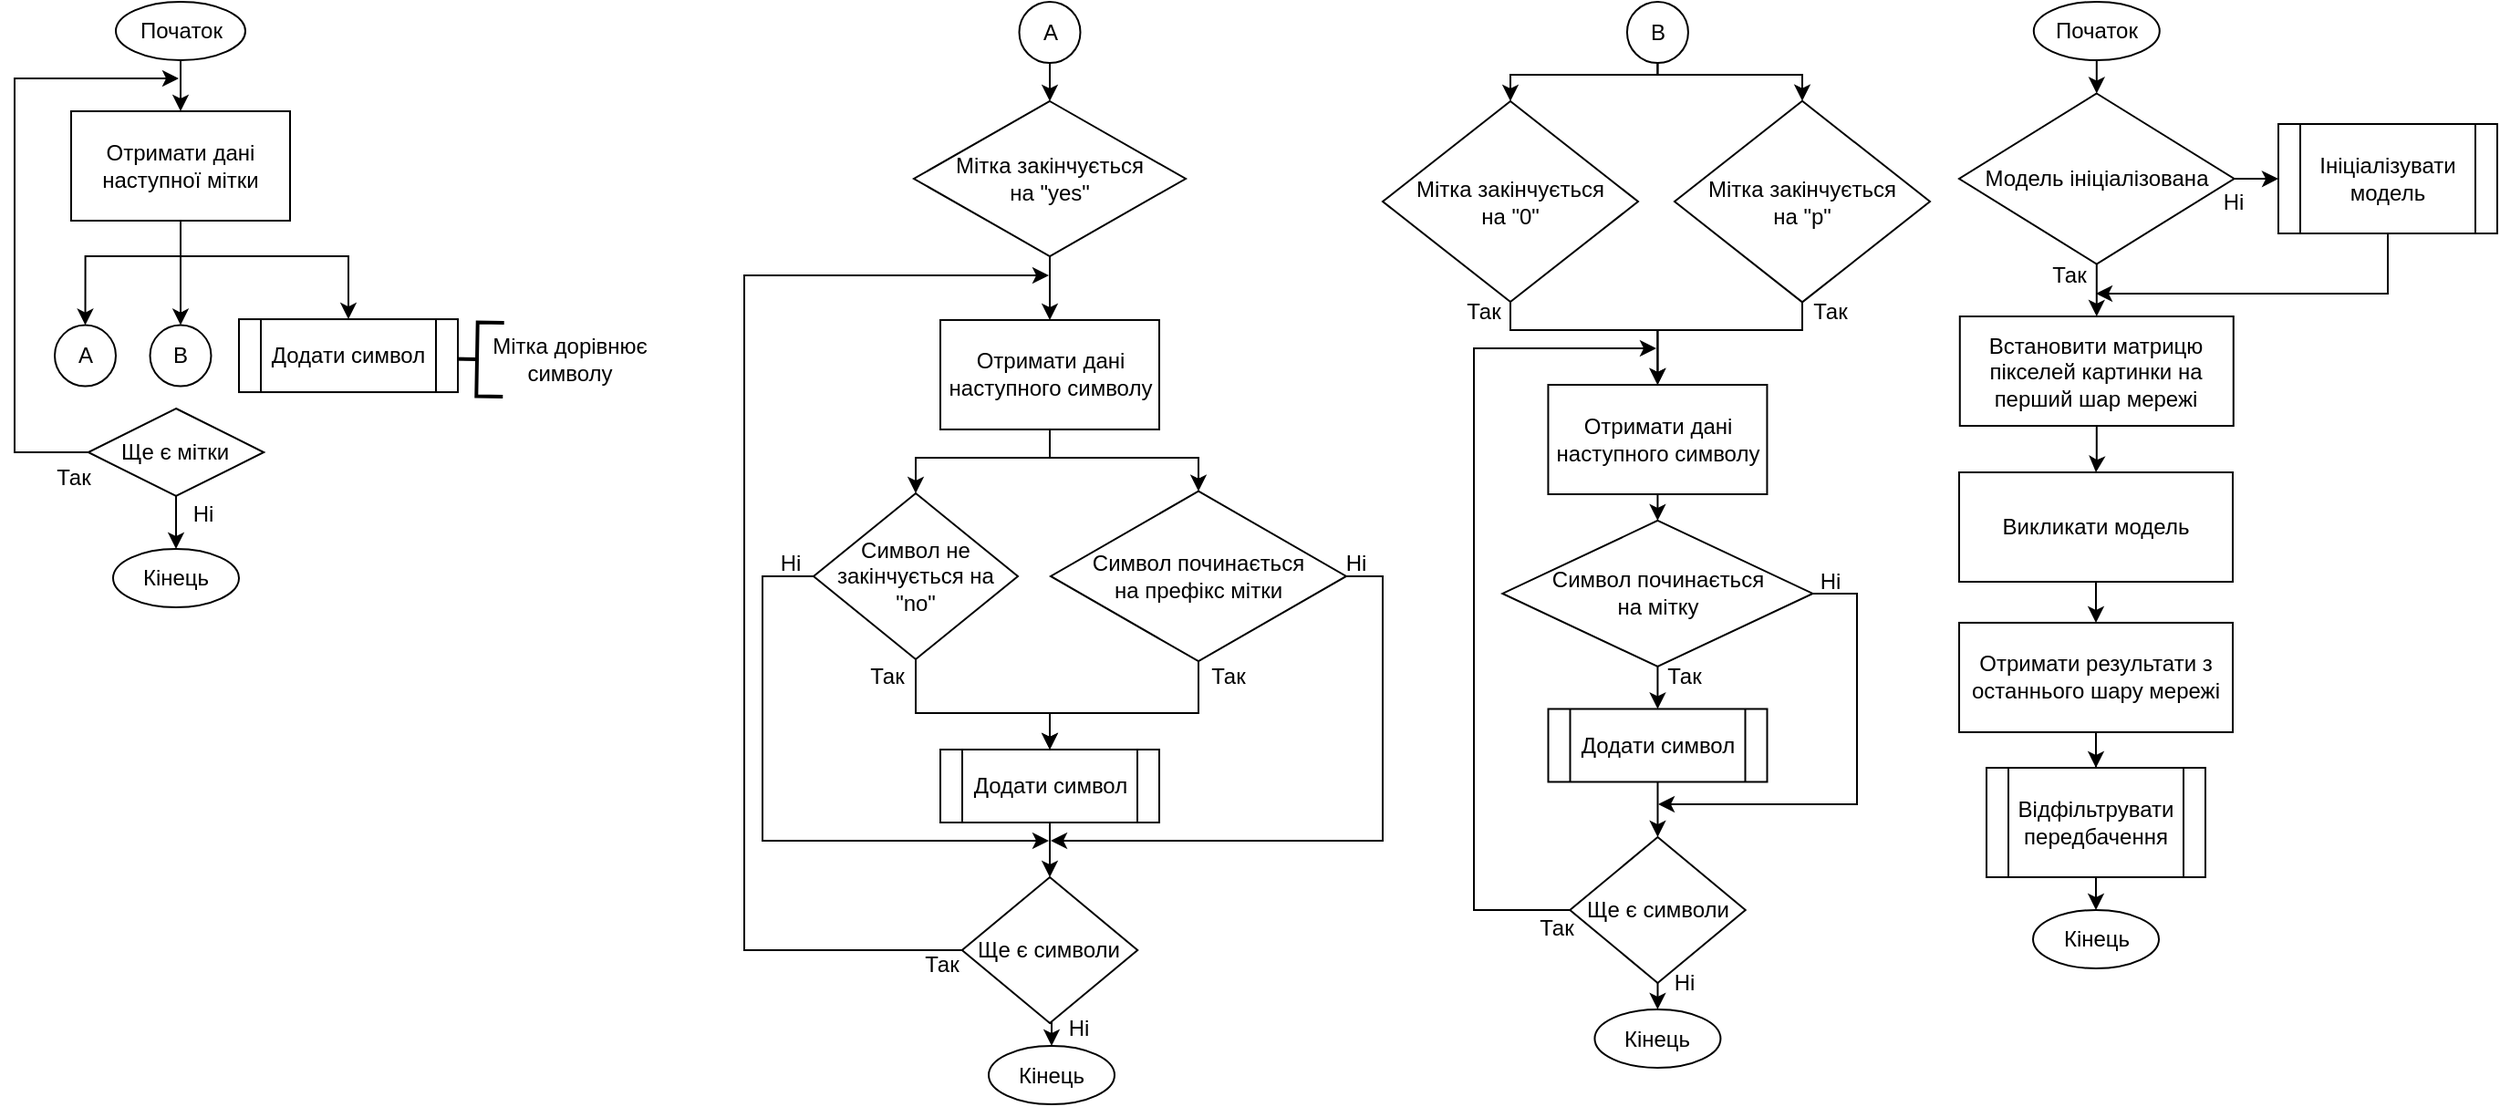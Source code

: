 <mxfile version="13.2.6"><diagram id="o0rIOjiygiifGif5NtPV" name="Page-1"><mxGraphModel dx="1662" dy="830" grid="1" gridSize="10" guides="1" tooltips="1" connect="1" arrows="1" fold="1" page="1" pageScale="1" pageWidth="827" pageHeight="1169" math="0" shadow="0"><root><mxCell id="0"/><mxCell id="1" parent="0"/><mxCell id="MTQFrh6PxjJGrnPQP08P-51" style="edgeStyle=orthogonalEdgeStyle;rounded=0;orthogonalLoop=1;jettySize=auto;html=1;exitX=0.5;exitY=1;exitDx=0;exitDy=0;entryX=0.5;entryY=0;entryDx=0;entryDy=0;" parent="1" source="MTQFrh6PxjJGrnPQP08P-13" target="9t7Ple-27Udifrsox4Lq-62" edge="1"><mxGeometry relative="1" as="geometry"><mxPoint x="607.495" y="180.0" as="targetPoint"/></mxGeometry></mxCell><mxCell id="MTQFrh6PxjJGrnPQP08P-13" value="&lt;div&gt;Мітка закінчується&lt;/div&gt;&lt;div&gt;на &quot;yes&quot;&lt;/div&gt;" style="rhombus;whiteSpace=wrap;html=1;" parent="1" vertex="1"><mxGeometry x="533" y="54.5" width="149" height="85" as="geometry"/></mxCell><mxCell id="9t7Ple-27Udifrsox4Lq-14" style="edgeStyle=orthogonalEdgeStyle;rounded=0;orthogonalLoop=1;jettySize=auto;html=1;exitX=0;exitY=0.5;exitDx=0;exitDy=0;" edge="1" parent="1" source="MTQFrh6PxjJGrnPQP08P-14"><mxGeometry relative="1" as="geometry"><mxPoint x="607" y="460" as="targetPoint"/><Array as="points"><mxPoint x="450" y="315"/><mxPoint x="450" y="460"/></Array></mxGeometry></mxCell><mxCell id="9t7Ple-27Udifrsox4Lq-83" style="edgeStyle=orthogonalEdgeStyle;rounded=0;orthogonalLoop=1;jettySize=auto;html=1;entryX=0.5;entryY=0;entryDx=0;entryDy=0;" edge="1" parent="1" source="MTQFrh6PxjJGrnPQP08P-14" target="9t7Ple-27Udifrsox4Lq-82"><mxGeometry relative="1" as="geometry"><Array as="points"><mxPoint x="534" y="390"/><mxPoint x="607" y="390"/></Array></mxGeometry></mxCell><mxCell id="MTQFrh6PxjJGrnPQP08P-14" value="Символ не закінчується на &quot;no&quot;" style="rhombus;whiteSpace=wrap;html=1;" parent="1" vertex="1"><mxGeometry x="478" y="269.47" width="112" height="91" as="geometry"/></mxCell><mxCell id="9t7Ple-27Udifrsox4Lq-66" style="edgeStyle=orthogonalEdgeStyle;rounded=0;orthogonalLoop=1;jettySize=auto;html=1;exitX=1;exitY=0.5;exitDx=0;exitDy=0;" edge="1" parent="1" source="MTQFrh6PxjJGrnPQP08P-15"><mxGeometry relative="1" as="geometry"><mxPoint x="608" y="460" as="targetPoint"/><Array as="points"><mxPoint x="790" y="315"/><mxPoint x="790" y="460"/></Array></mxGeometry></mxCell><mxCell id="9t7Ple-27Udifrsox4Lq-84" style="edgeStyle=orthogonalEdgeStyle;rounded=0;orthogonalLoop=1;jettySize=auto;html=1;entryX=0.5;entryY=0;entryDx=0;entryDy=0;" edge="1" parent="1" source="MTQFrh6PxjJGrnPQP08P-15" target="9t7Ple-27Udifrsox4Lq-82"><mxGeometry relative="1" as="geometry"><Array as="points"><mxPoint x="689" y="390"/><mxPoint x="607" y="390"/></Array></mxGeometry></mxCell><mxCell id="MTQFrh6PxjJGrnPQP08P-15" value="&lt;div&gt;Символ починається&lt;/div&gt;&lt;div&gt;на префікс мітки&lt;/div&gt;" style="rhombus;whiteSpace=wrap;html=1;" parent="1" vertex="1"><mxGeometry x="608" y="268.34" width="162" height="93.26" as="geometry"/></mxCell><mxCell id="MTQFrh6PxjJGrnPQP08P-57" style="edgeStyle=orthogonalEdgeStyle;rounded=0;orthogonalLoop=1;jettySize=auto;html=1;entryX=0.5;entryY=0;entryDx=0;entryDy=0;exitX=0.5;exitY=1;exitDx=0;exitDy=0;" parent="1" source="9t7Ple-27Udifrsox4Lq-96" target="MTQFrh6PxjJGrnPQP08P-13" edge="1"><mxGeometry relative="1" as="geometry"><mxPoint x="630" y="32" as="sourcePoint"/><Array as="points"><mxPoint x="608" y="32"/><mxPoint x="608" y="32"/></Array></mxGeometry></mxCell><mxCell id="MTQFrh6PxjJGrnPQP08P-105" value="" style="edgeStyle=orthogonalEdgeStyle;rounded=0;orthogonalLoop=1;jettySize=auto;html=1;exitX=0.5;exitY=1;exitDx=0;exitDy=0;" parent="1" source="9t7Ple-27Udifrsox4Lq-82" target="MTQFrh6PxjJGrnPQP08P-103" edge="1"><mxGeometry relative="1" as="geometry"><mxPoint x="605.5" y="462" as="sourcePoint"/></mxGeometry></mxCell><mxCell id="MTQFrh6PxjJGrnPQP08P-41" value="Так" style="text;html=1;align=center;verticalAlign=middle;resizable=0;points=[];autosize=1;" parent="1" vertex="1"><mxGeometry x="503" y="360.47" width="30" height="20" as="geometry"/></mxCell><mxCell id="MTQFrh6PxjJGrnPQP08P-43" value="Так" style="text;html=1;align=center;verticalAlign=middle;resizable=0;points=[];autosize=1;" parent="1" vertex="1"><mxGeometry x="690" y="360.47" width="30" height="20" as="geometry"/></mxCell><mxCell id="MTQFrh6PxjJGrnPQP08P-44" value="Ні" style="text;html=1;align=center;verticalAlign=middle;resizable=0;points=[];autosize=1;" parent="1" vertex="1"><mxGeometry x="760" y="298" width="30" height="20" as="geometry"/></mxCell><mxCell id="9t7Ple-27Udifrsox4Lq-61" style="edgeStyle=orthogonalEdgeStyle;rounded=0;orthogonalLoop=1;jettySize=auto;html=1;entryX=0.5;entryY=0;entryDx=0;entryDy=0;exitX=0.5;exitY=1;exitDx=0;exitDy=0;" edge="1" parent="1" source="9t7Ple-27Udifrsox4Lq-62" target="MTQFrh6PxjJGrnPQP08P-15"><mxGeometry relative="1" as="geometry"><mxPoint x="607" y="250" as="sourcePoint"/><Array as="points"><mxPoint x="607" y="250"/><mxPoint x="689" y="250"/></Array></mxGeometry></mxCell><mxCell id="MTQFrh6PxjJGrnPQP08P-55" value="Ні" style="text;html=1;align=center;verticalAlign=middle;resizable=0;points=[];autosize=1;" parent="1" vertex="1"><mxGeometry x="608" y="552.5" width="30" height="20" as="geometry"/></mxCell><mxCell id="MTQFrh6PxjJGrnPQP08P-60" value="Так" style="text;html=1;align=center;verticalAlign=middle;resizable=0;points=[];autosize=1;" parent="1" vertex="1"><mxGeometry x="533" y="518" width="30" height="20" as="geometry"/></mxCell><mxCell id="9t7Ple-27Udifrsox4Lq-73" style="edgeStyle=orthogonalEdgeStyle;rounded=0;orthogonalLoop=1;jettySize=auto;html=1;exitX=0.5;exitY=1;exitDx=0;exitDy=0;entryX=0.5;entryY=0;entryDx=0;entryDy=0;" edge="1" parent="1" source="MTQFrh6PxjJGrnPQP08P-62" target="9t7Ple-27Udifrsox4Lq-75"><mxGeometry relative="1" as="geometry"><mxPoint x="940.72" y="212" as="targetPoint"/><Array as="points"><mxPoint x="1020" y="180"/><mxPoint x="941" y="180"/></Array></mxGeometry></mxCell><mxCell id="MTQFrh6PxjJGrnPQP08P-62" value="&lt;div&gt;Мітка закінчується&lt;/div&gt;&lt;div&gt;на &quot;p&quot;&lt;/div&gt;" style="rhombus;whiteSpace=wrap;html=1;" parent="1" vertex="1"><mxGeometry x="950" y="54.34" width="140" height="110.36" as="geometry"/></mxCell><mxCell id="MTQFrh6PxjJGrnPQP08P-65" style="edgeStyle=orthogonalEdgeStyle;rounded=0;orthogonalLoop=1;jettySize=auto;html=1;exitX=1;exitY=0.5;exitDx=0;exitDy=0;" parent="1" source="MTQFrh6PxjJGrnPQP08P-66" edge="1"><mxGeometry relative="1" as="geometry"><mxPoint x="941" y="440" as="targetPoint"/><Array as="points"><mxPoint x="1050" y="324"/><mxPoint x="1050" y="440"/></Array></mxGeometry></mxCell><mxCell id="MTQFrh6PxjJGrnPQP08P-66" value="&lt;div&gt;Символ починається&lt;/div&gt;&lt;div&gt;на мітку&lt;/div&gt;" style="rhombus;whiteSpace=wrap;html=1;" parent="1" vertex="1"><mxGeometry x="855.69" y="284.47" width="170.06" height="80" as="geometry"/></mxCell><mxCell id="9t7Ple-27Udifrsox4Lq-70" style="edgeStyle=orthogonalEdgeStyle;rounded=0;orthogonalLoop=1;jettySize=auto;html=1;entryX=0.5;entryY=0;entryDx=0;entryDy=0;" edge="1" parent="1" target="9t7Ple-27Udifrsox4Lq-68"><mxGeometry relative="1" as="geometry"><mxPoint x="940.72" y="30" as="sourcePoint"/><Array as="points"><mxPoint x="941" y="40"/><mxPoint x="860" y="40"/></Array></mxGeometry></mxCell><mxCell id="9t7Ple-27Udifrsox4Lq-71" style="edgeStyle=orthogonalEdgeStyle;rounded=0;orthogonalLoop=1;jettySize=auto;html=1;entryX=0.5;entryY=0;entryDx=0;entryDy=0;exitX=0.5;exitY=1;exitDx=0;exitDy=0;" edge="1" parent="1" source="9t7Ple-27Udifrsox4Lq-98" target="MTQFrh6PxjJGrnPQP08P-62"><mxGeometry relative="1" as="geometry"><mxPoint x="940.72" y="30" as="sourcePoint"/><Array as="points"><mxPoint x="941" y="40"/><mxPoint x="1020" y="40"/></Array></mxGeometry></mxCell><mxCell id="MTQFrh6PxjJGrnPQP08P-74" value="" style="endArrow=classic;html=1;exitX=0.5;exitY=1;exitDx=0;exitDy=0;entryX=0.5;entryY=0;entryDx=0;entryDy=0;" parent="1" source="MTQFrh6PxjJGrnPQP08P-66" target="9t7Ple-27Udifrsox4Lq-86" edge="1"><mxGeometry width="50" height="50" relative="1" as="geometry"><mxPoint x="969.94" y="576.47" as="sourcePoint"/><mxPoint x="940.72" y="387.74" as="targetPoint"/></mxGeometry></mxCell><mxCell id="MTQFrh6PxjJGrnPQP08P-79" value="Так" style="text;html=1;align=center;verticalAlign=middle;resizable=0;points=[];autosize=1;" parent="1" vertex="1"><mxGeometry x="870" y="498" width="30" height="20" as="geometry"/></mxCell><mxCell id="MTQFrh6PxjJGrnPQP08P-82" value="" style="endArrow=classic;html=1;exitX=0.5;exitY=1;exitDx=0;exitDy=0;entryX=0.5;entryY=0;entryDx=0;entryDy=0;" parent="1" source="9t7Ple-27Udifrsox4Lq-75" target="MTQFrh6PxjJGrnPQP08P-66" edge="1"><mxGeometry width="50" height="50" relative="1" as="geometry"><mxPoint x="940.72" y="282" as="sourcePoint"/><mxPoint x="935.095" y="330.07" as="targetPoint"/></mxGeometry></mxCell><mxCell id="MTQFrh6PxjJGrnPQP08P-83" value="Ні" style="text;html=1;align=center;verticalAlign=middle;resizable=0;points=[];autosize=1;" parent="1" vertex="1"><mxGeometry x="1020" y="308.47" width="30" height="20" as="geometry"/></mxCell><mxCell id="MTQFrh6PxjJGrnPQP08P-84" value="Так" style="text;html=1;align=center;verticalAlign=middle;resizable=0;points=[];autosize=1;" parent="1" vertex="1"><mxGeometry x="830" y="159.5" width="30" height="20" as="geometry"/></mxCell><mxCell id="MTQFrh6PxjJGrnPQP08P-101" style="edgeStyle=orthogonalEdgeStyle;rounded=0;orthogonalLoop=1;jettySize=auto;html=1;exitX=0.5;exitY=1;exitDx=0;exitDy=0;entryX=0.5;entryY=0;entryDx=0;entryDy=0;" parent="1" source="MTQFrh6PxjJGrnPQP08P-88" target="9t7Ple-27Udifrsox4Lq-25" edge="1"><mxGeometry relative="1" as="geometry"><mxPoint x="941" y="620" as="targetPoint"/><Array as="points"/></mxGeometry></mxCell><mxCell id="MTQFrh6PxjJGrnPQP08P-88" value="Ще є символи" style="rhombus;whiteSpace=wrap;html=1;" parent="1" vertex="1"><mxGeometry x="892.64" y="458" width="96.22" height="80" as="geometry"/></mxCell><mxCell id="MTQFrh6PxjJGrnPQP08P-99" style="edgeStyle=orthogonalEdgeStyle;rounded=0;orthogonalLoop=1;jettySize=auto;html=1;exitX=0;exitY=0.5;exitDx=0;exitDy=0;" parent="1" source="MTQFrh6PxjJGrnPQP08P-88" edge="1"><mxGeometry relative="1" as="geometry"><mxPoint x="590" y="690" as="sourcePoint"/><mxPoint x="940" y="190" as="targetPoint"/><Array as="points"><mxPoint x="840" y="498"/><mxPoint x="840" y="190"/></Array></mxGeometry></mxCell><mxCell id="MTQFrh6PxjJGrnPQP08P-111" value="" style="edgeStyle=orthogonalEdgeStyle;rounded=0;orthogonalLoop=1;jettySize=auto;html=1;exitX=0.5;exitY=1;exitDx=0;exitDy=0;entryX=0.5;entryY=0;entryDx=0;entryDy=0;" parent="1" source="MTQFrh6PxjJGrnPQP08P-103" target="9t7Ple-27Udifrsox4Lq-12" edge="1"><mxGeometry relative="1" as="geometry"><mxPoint x="603" y="650" as="targetPoint"/></mxGeometry></mxCell><mxCell id="9t7Ple-27Udifrsox4Lq-85" style="edgeStyle=orthogonalEdgeStyle;rounded=0;orthogonalLoop=1;jettySize=auto;html=1;exitX=0;exitY=0.5;exitDx=0;exitDy=0;" edge="1" parent="1" source="MTQFrh6PxjJGrnPQP08P-103"><mxGeometry relative="1" as="geometry"><mxPoint x="607" y="150" as="targetPoint"/><Array as="points"><mxPoint x="440" y="520"/><mxPoint x="440" y="150"/></Array></mxGeometry></mxCell><mxCell id="MTQFrh6PxjJGrnPQP08P-103" value="Ще є символи" style="rhombus;whiteSpace=wrap;html=1;" parent="1" vertex="1"><mxGeometry x="559.39" y="480" width="96.22" height="80" as="geometry"/></mxCell><mxCell id="MTQFrh6PxjJGrnPQP08P-126" style="edgeStyle=orthogonalEdgeStyle;rounded=0;orthogonalLoop=1;jettySize=auto;html=1;exitX=0;exitY=0.5;exitDx=0;exitDy=0;" parent="1" source="MTQFrh6PxjJGrnPQP08P-118" edge="1"><mxGeometry relative="1" as="geometry"><mxPoint x="130" y="42" as="targetPoint"/><Array as="points"><mxPoint x="40" y="247"/><mxPoint x="40" y="42"/></Array></mxGeometry></mxCell><mxCell id="9t7Ple-27Udifrsox4Lq-1" style="edgeStyle=orthogonalEdgeStyle;rounded=0;orthogonalLoop=1;jettySize=auto;html=1;exitX=0.5;exitY=1;exitDx=0;exitDy=0;entryX=0.5;entryY=0;entryDx=0;entryDy=0;" edge="1" parent="1" source="MTQFrh6PxjJGrnPQP08P-118" target="MTQFrh6PxjJGrnPQP08P-129"><mxGeometry relative="1" as="geometry"/></mxCell><mxCell id="MTQFrh6PxjJGrnPQP08P-118" value="Ще є мітки" style="rhombus;whiteSpace=wrap;html=1;" parent="1" vertex="1"><mxGeometry x="80.39" y="223" width="96.22" height="48" as="geometry"/></mxCell><mxCell id="MTQFrh6PxjJGrnPQP08P-120" style="edgeStyle=orthogonalEdgeStyle;rounded=0;orthogonalLoop=1;jettySize=auto;html=1;entryX=0.5;entryY=0;entryDx=0;entryDy=0;" parent="1" source="MTQFrh6PxjJGrnPQP08P-119" target="9t7Ple-27Udifrsox4Lq-48" edge="1"><mxGeometry relative="1" as="geometry"><mxPoint x="160" y="42" as="targetPoint"/></mxGeometry></mxCell><mxCell id="MTQFrh6PxjJGrnPQP08P-119" value="Початок" style="ellipse;whiteSpace=wrap;html=1;" parent="1" vertex="1"><mxGeometry x="95.5" width="71" height="32" as="geometry"/></mxCell><mxCell id="MTQFrh6PxjJGrnPQP08P-127" value="Так" style="text;html=1;align=center;verticalAlign=middle;resizable=0;points=[];autosize=1;" parent="1" vertex="1"><mxGeometry x="56.5" y="251.0" width="30" height="20" as="geometry"/></mxCell><mxCell id="MTQFrh6PxjJGrnPQP08P-128" value="Ні" style="text;html=1;align=center;verticalAlign=middle;resizable=0;points=[];autosize=1;" parent="1" vertex="1"><mxGeometry x="127.5" y="271" width="30" height="20" as="geometry"/></mxCell><mxCell id="MTQFrh6PxjJGrnPQP08P-129" value="&lt;div&gt;Кінець&lt;/div&gt;" style="ellipse;whiteSpace=wrap;html=1;" parent="1" vertex="1"><mxGeometry x="94" y="300" width="69" height="32" as="geometry"/></mxCell><mxCell id="MTQFrh6PxjJGrnPQP08P-140" style="edgeStyle=orthogonalEdgeStyle;rounded=0;orthogonalLoop=1;jettySize=auto;html=1;entryX=0.5;entryY=0;entryDx=0;entryDy=0;exitX=0.5;exitY=1;exitDx=0;exitDy=0;" parent="1" source="9t7Ple-27Udifrsox4Lq-39" target="MTQFrh6PxjJGrnPQP08P-134" edge="1"><mxGeometry relative="1" as="geometry"><Array as="points"><mxPoint x="1181" y="40"/><mxPoint x="1181" y="40"/></Array><mxPoint x="1121" y="41" as="sourcePoint"/></mxGeometry></mxCell><mxCell id="MTQFrh6PxjJGrnPQP08P-138" style="edgeStyle=orthogonalEdgeStyle;rounded=0;orthogonalLoop=1;jettySize=auto;html=1;entryX=0.5;entryY=0;entryDx=0;entryDy=0;" parent="1" source="MTQFrh6PxjJGrnPQP08P-134" target="MTQFrh6PxjJGrnPQP08P-136" edge="1"><mxGeometry relative="1" as="geometry"><mxPoint x="1181" y="264" as="targetPoint"/></mxGeometry></mxCell><mxCell id="MTQFrh6PxjJGrnPQP08P-141" style="edgeStyle=orthogonalEdgeStyle;rounded=0;orthogonalLoop=1;jettySize=auto;html=1;entryX=0;entryY=0.5;entryDx=0;entryDy=0;" parent="1" source="MTQFrh6PxjJGrnPQP08P-134" target="MTQFrh6PxjJGrnPQP08P-139" edge="1"><mxGeometry relative="1" as="geometry"/></mxCell><mxCell id="MTQFrh6PxjJGrnPQP08P-134" value="Модель ініціалізована" style="rhombus;whiteSpace=wrap;html=1;" parent="1" vertex="1"><mxGeometry x="1106.01" y="50.25" width="150.77" height="93.5" as="geometry"/></mxCell><mxCell id="MTQFrh6PxjJGrnPQP08P-146" style="edgeStyle=orthogonalEdgeStyle;rounded=0;orthogonalLoop=1;jettySize=auto;html=1;entryX=0.5;entryY=0;entryDx=0;entryDy=0;" parent="1" source="MTQFrh6PxjJGrnPQP08P-136" target="MTQFrh6PxjJGrnPQP08P-145" edge="1"><mxGeometry relative="1" as="geometry"/></mxCell><mxCell id="MTQFrh6PxjJGrnPQP08P-136" value="Встановити матрицю пікселей картинки на перший шар мережі" style="rounded=0;whiteSpace=wrap;html=1;" parent="1" vertex="1"><mxGeometry x="1106.39" y="172.5" width="150" height="60" as="geometry"/></mxCell><mxCell id="MTQFrh6PxjJGrnPQP08P-144" style="edgeStyle=orthogonalEdgeStyle;rounded=0;orthogonalLoop=1;jettySize=auto;html=1;exitX=0.5;exitY=1;exitDx=0;exitDy=0;" parent="1" source="MTQFrh6PxjJGrnPQP08P-139" edge="1"><mxGeometry relative="1" as="geometry"><mxPoint x="1181" y="160" as="targetPoint"/><Array as="points"><mxPoint x="1341" y="160"/><mxPoint x="1181" y="160"/></Array></mxGeometry></mxCell><mxCell id="MTQFrh6PxjJGrnPQP08P-139" value="&lt;div&gt;Ініціалізувати модель&lt;/div&gt;" style="shape=process;whiteSpace=wrap;html=1;backgroundOutline=1;" parent="1" vertex="1"><mxGeometry x="1281" y="67" width="120" height="60" as="geometry"/></mxCell><mxCell id="MTQFrh6PxjJGrnPQP08P-151" style="edgeStyle=orthogonalEdgeStyle;rounded=0;orthogonalLoop=1;jettySize=auto;html=1;entryX=0.5;entryY=0;entryDx=0;entryDy=0;" parent="1" source="MTQFrh6PxjJGrnPQP08P-145" target="MTQFrh6PxjJGrnPQP08P-149" edge="1"><mxGeometry relative="1" as="geometry"/></mxCell><mxCell id="MTQFrh6PxjJGrnPQP08P-145" value="Викликати модель" style="rounded=0;whiteSpace=wrap;html=1;" parent="1" vertex="1"><mxGeometry x="1106" y="258" width="150" height="60" as="geometry"/></mxCell><mxCell id="MTQFrh6PxjJGrnPQP08P-152" style="edgeStyle=orthogonalEdgeStyle;rounded=0;orthogonalLoop=1;jettySize=auto;html=1;entryX=0.5;entryY=0;entryDx=0;entryDy=0;" parent="1" source="MTQFrh6PxjJGrnPQP08P-149" target="MTQFrh6PxjJGrnPQP08P-150" edge="1"><mxGeometry relative="1" as="geometry"/></mxCell><mxCell id="MTQFrh6PxjJGrnPQP08P-149" value="Отримати результати з останнього шару мережі" style="rounded=0;whiteSpace=wrap;html=1;" parent="1" vertex="1"><mxGeometry x="1106.01" y="340.47" width="150" height="60" as="geometry"/></mxCell><mxCell id="MTQFrh6PxjJGrnPQP08P-150" value="&lt;div&gt;Відфільтрувати&lt;/div&gt;&lt;div&gt;передбачення&lt;br&gt;&lt;/div&gt;" style="shape=process;whiteSpace=wrap;html=1;backgroundOutline=1;" parent="1" vertex="1"><mxGeometry x="1121" y="420" width="120" height="60" as="geometry"/></mxCell><mxCell id="MTQFrh6PxjJGrnPQP08P-154" value="" style="endArrow=classic;html=1;exitX=0.5;exitY=1;exitDx=0;exitDy=0;entryX=0.5;entryY=0;entryDx=0;entryDy=0;" parent="1" source="MTQFrh6PxjJGrnPQP08P-150" target="9t7Ple-27Udifrsox4Lq-40" edge="1"><mxGeometry width="50" height="50" relative="1" as="geometry"><mxPoint x="1151" y="359" as="sourcePoint"/><mxPoint x="1181" y="500" as="targetPoint"/></mxGeometry></mxCell><mxCell id="MTQFrh6PxjJGrnPQP08P-157" value="Ні" style="text;html=1;align=center;verticalAlign=middle;resizable=0;points=[];autosize=1;" parent="1" vertex="1"><mxGeometry x="1241" y="100.0" width="30" height="20" as="geometry"/></mxCell><mxCell id="MTQFrh6PxjJGrnPQP08P-158" value="Так" style="text;html=1;align=center;verticalAlign=middle;resizable=0;points=[];autosize=1;" parent="1" vertex="1"><mxGeometry x="939.94" y="360.47" width="30" height="20" as="geometry"/></mxCell><mxCell id="MTQFrh6PxjJGrnPQP08P-159" value="Так" style="text;html=1;align=center;verticalAlign=middle;resizable=0;points=[];autosize=1;" parent="1" vertex="1"><mxGeometry x="1151" y="139.5" width="30" height="20" as="geometry"/></mxCell><mxCell id="MTQFrh6PxjJGrnPQP08P-160" value="Ні" style="text;html=1;align=center;verticalAlign=middle;resizable=0;points=[];autosize=1;" parent="1" vertex="1"><mxGeometry x="939.94" y="528" width="30" height="20" as="geometry"/></mxCell><mxCell id="9t7Ple-27Udifrsox4Lq-12" value="&lt;div&gt;Кінець&lt;/div&gt;" style="ellipse;whiteSpace=wrap;html=1;" vertex="1" parent="1"><mxGeometry x="574" y="572.5" width="69" height="32" as="geometry"/></mxCell><mxCell id="9t7Ple-27Udifrsox4Lq-19" value="Ні" style="text;html=1;align=center;verticalAlign=middle;resizable=0;points=[];autosize=1;" vertex="1" parent="1"><mxGeometry x="450" y="298" width="30" height="20" as="geometry"/></mxCell><mxCell id="9t7Ple-27Udifrsox4Lq-25" value="&lt;div&gt;Кінець&lt;/div&gt;" style="ellipse;whiteSpace=wrap;html=1;" vertex="1" parent="1"><mxGeometry x="906.22" y="552.5" width="69" height="32" as="geometry"/></mxCell><mxCell id="9t7Ple-27Udifrsox4Lq-39" value="Початок" style="ellipse;whiteSpace=wrap;html=1;" vertex="1" parent="1"><mxGeometry x="1146.9" width="69" height="32" as="geometry"/></mxCell><mxCell id="9t7Ple-27Udifrsox4Lq-40" value="&lt;div&gt;Кінець&lt;/div&gt;" style="ellipse;whiteSpace=wrap;html=1;" vertex="1" parent="1"><mxGeometry x="1146.51" y="498" width="69" height="32" as="geometry"/></mxCell><mxCell id="9t7Ple-27Udifrsox4Lq-52" style="edgeStyle=orthogonalEdgeStyle;rounded=0;orthogonalLoop=1;jettySize=auto;html=1;exitX=0.5;exitY=1;exitDx=0;exitDy=0;entryX=0.5;entryY=0;entryDx=0;entryDy=0;" edge="1" parent="1" source="9t7Ple-27Udifrsox4Lq-48" target="9t7Ple-27Udifrsox4Lq-94"><mxGeometry relative="1" as="geometry"><mxPoint x="131" y="178.03" as="targetPoint"/></mxGeometry></mxCell><mxCell id="9t7Ple-27Udifrsox4Lq-53" style="edgeStyle=orthogonalEdgeStyle;rounded=0;orthogonalLoop=1;jettySize=auto;html=1;exitX=0.5;exitY=1;exitDx=0;exitDy=0;entryX=0.5;entryY=0;entryDx=0;entryDy=0;" edge="1" parent="1" source="9t7Ple-27Udifrsox4Lq-48" target="9t7Ple-27Udifrsox4Lq-81"><mxGeometry relative="1" as="geometry"><mxPoint x="222.75" y="177.87" as="targetPoint"/><Array as="points"><mxPoint x="131" y="139.53"/><mxPoint x="223" y="139.53"/></Array></mxGeometry></mxCell><mxCell id="9t7Ple-27Udifrsox4Lq-95" style="edgeStyle=orthogonalEdgeStyle;rounded=0;orthogonalLoop=1;jettySize=auto;html=1;entryX=0.5;entryY=0;entryDx=0;entryDy=0;" edge="1" parent="1" source="9t7Ple-27Udifrsox4Lq-48" target="9t7Ple-27Udifrsox4Lq-93"><mxGeometry relative="1" as="geometry"><Array as="points"><mxPoint x="131" y="139.53"/><mxPoint x="79" y="139.53"/></Array></mxGeometry></mxCell><mxCell id="9t7Ple-27Udifrsox4Lq-48" value="&lt;div&gt;Отримати дані&lt;/div&gt;&lt;div&gt;наступної мітки  &lt;/div&gt;" style="rounded=0;whiteSpace=wrap;html=1;" vertex="1" parent="1"><mxGeometry x="71" y="60" width="120" height="60" as="geometry"/></mxCell><mxCell id="9t7Ple-27Udifrsox4Lq-57" value="" style="strokeWidth=2;html=1;shape=mxgraph.flowchart.annotation_2;align=left;labelPosition=right;pointerEvents=1;rotation=1;" vertex="1" parent="1"><mxGeometry x="279" y="175.75" width="29" height="40.5" as="geometry"/></mxCell><mxCell id="9t7Ple-27Udifrsox4Lq-59" value="&lt;div&gt;Мітка дорівнює&lt;/div&gt;&lt;div&gt;символу&lt;/div&gt;" style="text;html=1;align=center;verticalAlign=middle;resizable=0;points=[];autosize=1;" vertex="1" parent="1"><mxGeometry x="294" y="181" width="100" height="30" as="geometry"/></mxCell><mxCell id="9t7Ple-27Udifrsox4Lq-65" style="edgeStyle=orthogonalEdgeStyle;rounded=0;orthogonalLoop=1;jettySize=auto;html=1;exitX=0.5;exitY=1;exitDx=0;exitDy=0;entryX=0.5;entryY=0;entryDx=0;entryDy=0;" edge="1" parent="1" source="9t7Ple-27Udifrsox4Lq-62" target="MTQFrh6PxjJGrnPQP08P-14"><mxGeometry relative="1" as="geometry"><Array as="points"><mxPoint x="607" y="250"/><mxPoint x="534" y="250"/></Array></mxGeometry></mxCell><mxCell id="9t7Ple-27Udifrsox4Lq-62" value="&lt;div&gt;Отримати дані&lt;/div&gt;&lt;div&gt;наступного символу&lt;/div&gt;" style="rounded=0;whiteSpace=wrap;html=1;" vertex="1" parent="1"><mxGeometry x="547.5" y="174.47" width="120" height="60" as="geometry"/></mxCell><mxCell id="9t7Ple-27Udifrsox4Lq-72" style="edgeStyle=orthogonalEdgeStyle;rounded=0;orthogonalLoop=1;jettySize=auto;html=1;entryX=0.5;entryY=0;entryDx=0;entryDy=0;" edge="1" parent="1" source="9t7Ple-27Udifrsox4Lq-68" target="9t7Ple-27Udifrsox4Lq-75"><mxGeometry relative="1" as="geometry"><mxPoint x="940.72" y="212" as="targetPoint"/><Array as="points"><mxPoint x="860" y="180"/><mxPoint x="941" y="180"/></Array></mxGeometry></mxCell><mxCell id="9t7Ple-27Udifrsox4Lq-68" value="&lt;div&gt;Мітка закінчується&lt;/div&gt;&lt;div&gt;на &quot;0&quot;&lt;br&gt;&lt;/div&gt;" style="rhombus;whiteSpace=wrap;html=1;" vertex="1" parent="1"><mxGeometry x="790" y="54.5" width="140" height="110.03" as="geometry"/></mxCell><mxCell id="9t7Ple-27Udifrsox4Lq-74" value="Так" style="text;html=1;align=center;verticalAlign=middle;resizable=0;points=[];autosize=1;" vertex="1" parent="1"><mxGeometry x="1019.94" y="159.5" width="30" height="20" as="geometry"/></mxCell><mxCell id="9t7Ple-27Udifrsox4Lq-75" value="&lt;div&gt;Отримати дані&lt;/div&gt;&lt;div&gt;наступного символу&lt;/div&gt;" style="rounded=0;whiteSpace=wrap;html=1;" vertex="1" parent="1"><mxGeometry x="880.72" y="210" width="120" height="60" as="geometry"/></mxCell><mxCell id="9t7Ple-27Udifrsox4Lq-81" value="Додати символ" style="shape=process;whiteSpace=wrap;html=1;backgroundOutline=1;" vertex="1" parent="1"><mxGeometry x="163" y="174.03" width="120" height="40" as="geometry"/></mxCell><mxCell id="9t7Ple-27Udifrsox4Lq-82" value="Додати символ" style="shape=process;whiteSpace=wrap;html=1;backgroundOutline=1;" vertex="1" parent="1"><mxGeometry x="547.5" y="410" width="120" height="40" as="geometry"/></mxCell><mxCell id="9t7Ple-27Udifrsox4Lq-88" style="edgeStyle=orthogonalEdgeStyle;rounded=0;orthogonalLoop=1;jettySize=auto;html=1;exitX=0.5;exitY=1;exitDx=0;exitDy=0;entryX=0.5;entryY=0;entryDx=0;entryDy=0;" edge="1" parent="1" source="9t7Ple-27Udifrsox4Lq-86" target="MTQFrh6PxjJGrnPQP08P-88"><mxGeometry relative="1" as="geometry"/></mxCell><mxCell id="9t7Ple-27Udifrsox4Lq-86" value="Додати символ" style="shape=process;whiteSpace=wrap;html=1;backgroundOutline=1;" vertex="1" parent="1"><mxGeometry x="880.75" y="387.74" width="120" height="40" as="geometry"/></mxCell><mxCell id="9t7Ple-27Udifrsox4Lq-93" value="А" style="ellipse;whiteSpace=wrap;html=1;aspect=fixed;" vertex="1" parent="1"><mxGeometry x="62" y="177.28" width="33.5" height="33.5" as="geometry"/></mxCell><mxCell id="9t7Ple-27Udifrsox4Lq-94" value="B" style="ellipse;whiteSpace=wrap;html=1;aspect=fixed;" vertex="1" parent="1"><mxGeometry x="114.25" y="177.28" width="33.5" height="33.5" as="geometry"/></mxCell><mxCell id="9t7Ple-27Udifrsox4Lq-96" value="А" style="ellipse;whiteSpace=wrap;html=1;aspect=fixed;" vertex="1" parent="1"><mxGeometry x="590.75" width="33.5" height="33.5" as="geometry"/></mxCell><mxCell id="9t7Ple-27Udifrsox4Lq-98" value="B" style="ellipse;whiteSpace=wrap;html=1;aspect=fixed;" vertex="1" parent="1"><mxGeometry x="923.97" width="33.5" height="33.5" as="geometry"/></mxCell></root></mxGraphModel></diagram></mxfile>